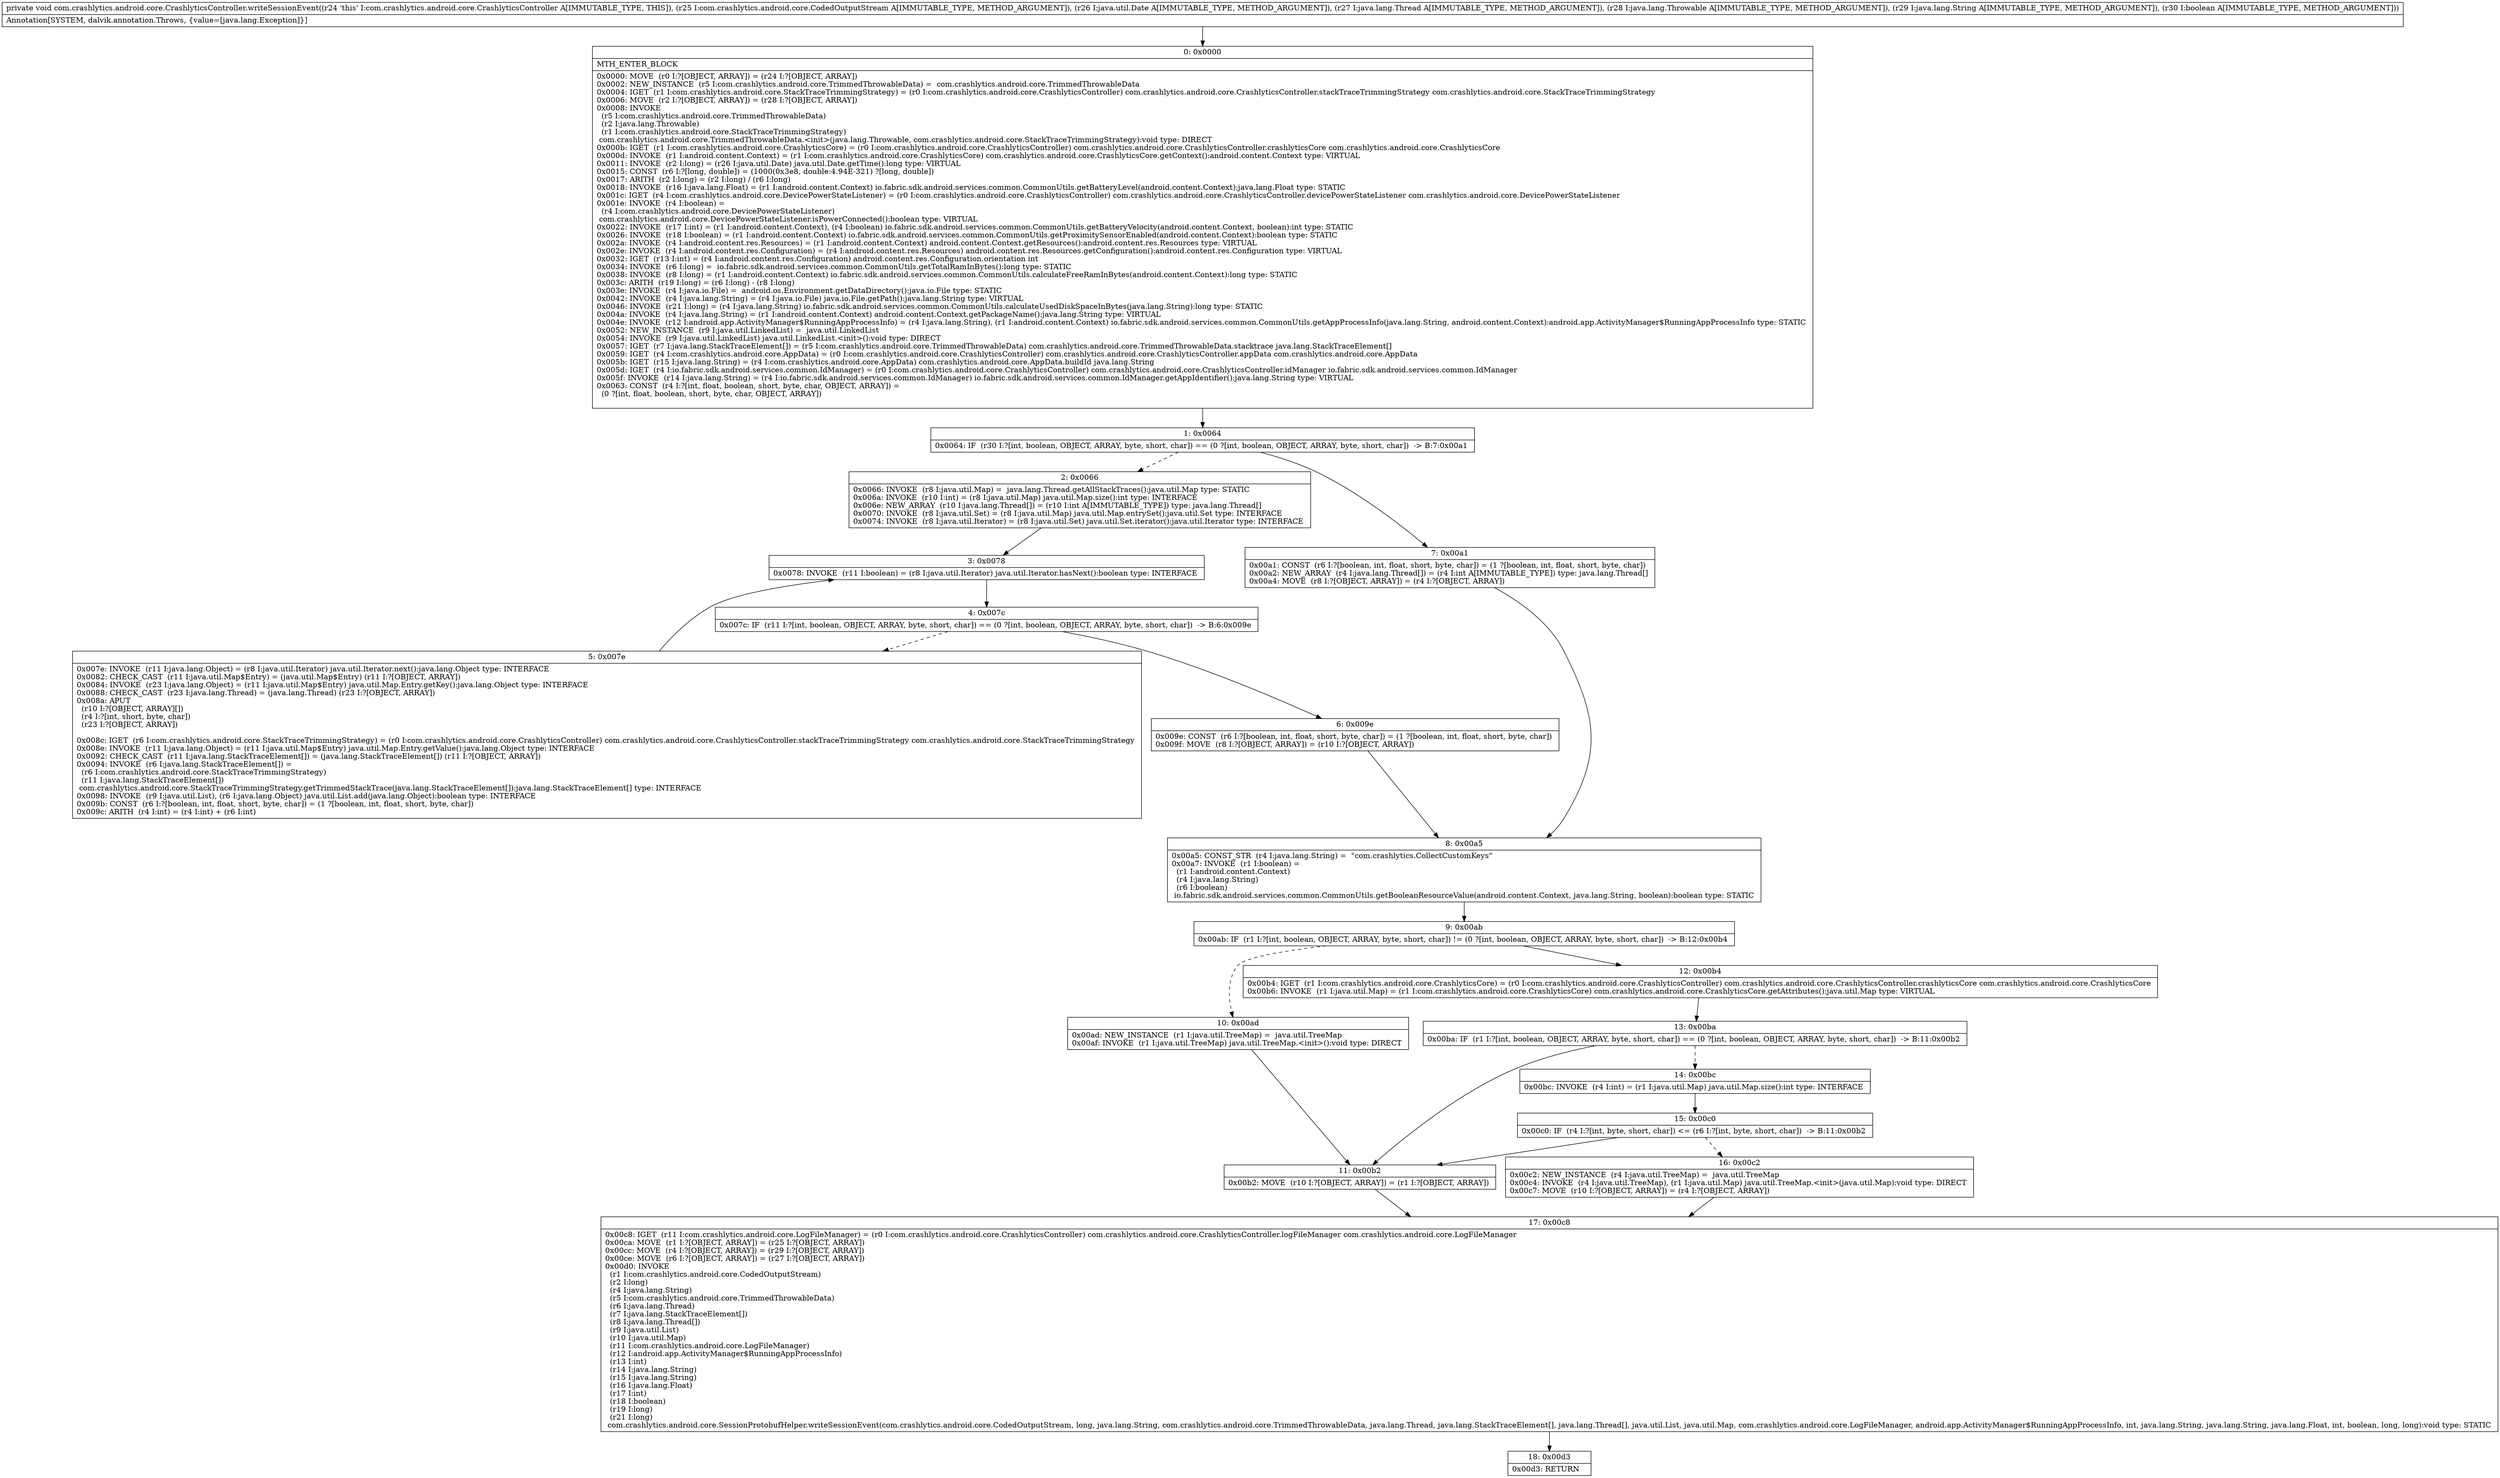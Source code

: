 digraph "CFG forcom.crashlytics.android.core.CrashlyticsController.writeSessionEvent(Lcom\/crashlytics\/android\/core\/CodedOutputStream;Ljava\/util\/Date;Ljava\/lang\/Thread;Ljava\/lang\/Throwable;Ljava\/lang\/String;Z)V" {
Node_0 [shape=record,label="{0\:\ 0x0000|MTH_ENTER_BLOCK\l|0x0000: MOVE  (r0 I:?[OBJECT, ARRAY]) = (r24 I:?[OBJECT, ARRAY]) \l0x0002: NEW_INSTANCE  (r5 I:com.crashlytics.android.core.TrimmedThrowableData) =  com.crashlytics.android.core.TrimmedThrowableData \l0x0004: IGET  (r1 I:com.crashlytics.android.core.StackTraceTrimmingStrategy) = (r0 I:com.crashlytics.android.core.CrashlyticsController) com.crashlytics.android.core.CrashlyticsController.stackTraceTrimmingStrategy com.crashlytics.android.core.StackTraceTrimmingStrategy \l0x0006: MOVE  (r2 I:?[OBJECT, ARRAY]) = (r28 I:?[OBJECT, ARRAY]) \l0x0008: INVOKE  \l  (r5 I:com.crashlytics.android.core.TrimmedThrowableData)\l  (r2 I:java.lang.Throwable)\l  (r1 I:com.crashlytics.android.core.StackTraceTrimmingStrategy)\l com.crashlytics.android.core.TrimmedThrowableData.\<init\>(java.lang.Throwable, com.crashlytics.android.core.StackTraceTrimmingStrategy):void type: DIRECT \l0x000b: IGET  (r1 I:com.crashlytics.android.core.CrashlyticsCore) = (r0 I:com.crashlytics.android.core.CrashlyticsController) com.crashlytics.android.core.CrashlyticsController.crashlyticsCore com.crashlytics.android.core.CrashlyticsCore \l0x000d: INVOKE  (r1 I:android.content.Context) = (r1 I:com.crashlytics.android.core.CrashlyticsCore) com.crashlytics.android.core.CrashlyticsCore.getContext():android.content.Context type: VIRTUAL \l0x0011: INVOKE  (r2 I:long) = (r26 I:java.util.Date) java.util.Date.getTime():long type: VIRTUAL \l0x0015: CONST  (r6 I:?[long, double]) = (1000(0x3e8, double:4.94E\-321) ?[long, double]) \l0x0017: ARITH  (r2 I:long) = (r2 I:long) \/ (r6 I:long) \l0x0018: INVOKE  (r16 I:java.lang.Float) = (r1 I:android.content.Context) io.fabric.sdk.android.services.common.CommonUtils.getBatteryLevel(android.content.Context):java.lang.Float type: STATIC \l0x001c: IGET  (r4 I:com.crashlytics.android.core.DevicePowerStateListener) = (r0 I:com.crashlytics.android.core.CrashlyticsController) com.crashlytics.android.core.CrashlyticsController.devicePowerStateListener com.crashlytics.android.core.DevicePowerStateListener \l0x001e: INVOKE  (r4 I:boolean) = \l  (r4 I:com.crashlytics.android.core.DevicePowerStateListener)\l com.crashlytics.android.core.DevicePowerStateListener.isPowerConnected():boolean type: VIRTUAL \l0x0022: INVOKE  (r17 I:int) = (r1 I:android.content.Context), (r4 I:boolean) io.fabric.sdk.android.services.common.CommonUtils.getBatteryVelocity(android.content.Context, boolean):int type: STATIC \l0x0026: INVOKE  (r18 I:boolean) = (r1 I:android.content.Context) io.fabric.sdk.android.services.common.CommonUtils.getProximitySensorEnabled(android.content.Context):boolean type: STATIC \l0x002a: INVOKE  (r4 I:android.content.res.Resources) = (r1 I:android.content.Context) android.content.Context.getResources():android.content.res.Resources type: VIRTUAL \l0x002e: INVOKE  (r4 I:android.content.res.Configuration) = (r4 I:android.content.res.Resources) android.content.res.Resources.getConfiguration():android.content.res.Configuration type: VIRTUAL \l0x0032: IGET  (r13 I:int) = (r4 I:android.content.res.Configuration) android.content.res.Configuration.orientation int \l0x0034: INVOKE  (r6 I:long) =  io.fabric.sdk.android.services.common.CommonUtils.getTotalRamInBytes():long type: STATIC \l0x0038: INVOKE  (r8 I:long) = (r1 I:android.content.Context) io.fabric.sdk.android.services.common.CommonUtils.calculateFreeRamInBytes(android.content.Context):long type: STATIC \l0x003c: ARITH  (r19 I:long) = (r6 I:long) \- (r8 I:long) \l0x003e: INVOKE  (r4 I:java.io.File) =  android.os.Environment.getDataDirectory():java.io.File type: STATIC \l0x0042: INVOKE  (r4 I:java.lang.String) = (r4 I:java.io.File) java.io.File.getPath():java.lang.String type: VIRTUAL \l0x0046: INVOKE  (r21 I:long) = (r4 I:java.lang.String) io.fabric.sdk.android.services.common.CommonUtils.calculateUsedDiskSpaceInBytes(java.lang.String):long type: STATIC \l0x004a: INVOKE  (r4 I:java.lang.String) = (r1 I:android.content.Context) android.content.Context.getPackageName():java.lang.String type: VIRTUAL \l0x004e: INVOKE  (r12 I:android.app.ActivityManager$RunningAppProcessInfo) = (r4 I:java.lang.String), (r1 I:android.content.Context) io.fabric.sdk.android.services.common.CommonUtils.getAppProcessInfo(java.lang.String, android.content.Context):android.app.ActivityManager$RunningAppProcessInfo type: STATIC \l0x0052: NEW_INSTANCE  (r9 I:java.util.LinkedList) =  java.util.LinkedList \l0x0054: INVOKE  (r9 I:java.util.LinkedList) java.util.LinkedList.\<init\>():void type: DIRECT \l0x0057: IGET  (r7 I:java.lang.StackTraceElement[]) = (r5 I:com.crashlytics.android.core.TrimmedThrowableData) com.crashlytics.android.core.TrimmedThrowableData.stacktrace java.lang.StackTraceElement[] \l0x0059: IGET  (r4 I:com.crashlytics.android.core.AppData) = (r0 I:com.crashlytics.android.core.CrashlyticsController) com.crashlytics.android.core.CrashlyticsController.appData com.crashlytics.android.core.AppData \l0x005b: IGET  (r15 I:java.lang.String) = (r4 I:com.crashlytics.android.core.AppData) com.crashlytics.android.core.AppData.buildId java.lang.String \l0x005d: IGET  (r4 I:io.fabric.sdk.android.services.common.IdManager) = (r0 I:com.crashlytics.android.core.CrashlyticsController) com.crashlytics.android.core.CrashlyticsController.idManager io.fabric.sdk.android.services.common.IdManager \l0x005f: INVOKE  (r14 I:java.lang.String) = (r4 I:io.fabric.sdk.android.services.common.IdManager) io.fabric.sdk.android.services.common.IdManager.getAppIdentifier():java.lang.String type: VIRTUAL \l0x0063: CONST  (r4 I:?[int, float, boolean, short, byte, char, OBJECT, ARRAY]) = \l  (0 ?[int, float, boolean, short, byte, char, OBJECT, ARRAY])\l \l}"];
Node_1 [shape=record,label="{1\:\ 0x0064|0x0064: IF  (r30 I:?[int, boolean, OBJECT, ARRAY, byte, short, char]) == (0 ?[int, boolean, OBJECT, ARRAY, byte, short, char])  \-\> B:7:0x00a1 \l}"];
Node_2 [shape=record,label="{2\:\ 0x0066|0x0066: INVOKE  (r8 I:java.util.Map) =  java.lang.Thread.getAllStackTraces():java.util.Map type: STATIC \l0x006a: INVOKE  (r10 I:int) = (r8 I:java.util.Map) java.util.Map.size():int type: INTERFACE \l0x006e: NEW_ARRAY  (r10 I:java.lang.Thread[]) = (r10 I:int A[IMMUTABLE_TYPE]) type: java.lang.Thread[] \l0x0070: INVOKE  (r8 I:java.util.Set) = (r8 I:java.util.Map) java.util.Map.entrySet():java.util.Set type: INTERFACE \l0x0074: INVOKE  (r8 I:java.util.Iterator) = (r8 I:java.util.Set) java.util.Set.iterator():java.util.Iterator type: INTERFACE \l}"];
Node_3 [shape=record,label="{3\:\ 0x0078|0x0078: INVOKE  (r11 I:boolean) = (r8 I:java.util.Iterator) java.util.Iterator.hasNext():boolean type: INTERFACE \l}"];
Node_4 [shape=record,label="{4\:\ 0x007c|0x007c: IF  (r11 I:?[int, boolean, OBJECT, ARRAY, byte, short, char]) == (0 ?[int, boolean, OBJECT, ARRAY, byte, short, char])  \-\> B:6:0x009e \l}"];
Node_5 [shape=record,label="{5\:\ 0x007e|0x007e: INVOKE  (r11 I:java.lang.Object) = (r8 I:java.util.Iterator) java.util.Iterator.next():java.lang.Object type: INTERFACE \l0x0082: CHECK_CAST  (r11 I:java.util.Map$Entry) = (java.util.Map$Entry) (r11 I:?[OBJECT, ARRAY]) \l0x0084: INVOKE  (r23 I:java.lang.Object) = (r11 I:java.util.Map$Entry) java.util.Map.Entry.getKey():java.lang.Object type: INTERFACE \l0x0088: CHECK_CAST  (r23 I:java.lang.Thread) = (java.lang.Thread) (r23 I:?[OBJECT, ARRAY]) \l0x008a: APUT  \l  (r10 I:?[OBJECT, ARRAY][])\l  (r4 I:?[int, short, byte, char])\l  (r23 I:?[OBJECT, ARRAY])\l \l0x008c: IGET  (r6 I:com.crashlytics.android.core.StackTraceTrimmingStrategy) = (r0 I:com.crashlytics.android.core.CrashlyticsController) com.crashlytics.android.core.CrashlyticsController.stackTraceTrimmingStrategy com.crashlytics.android.core.StackTraceTrimmingStrategy \l0x008e: INVOKE  (r11 I:java.lang.Object) = (r11 I:java.util.Map$Entry) java.util.Map.Entry.getValue():java.lang.Object type: INTERFACE \l0x0092: CHECK_CAST  (r11 I:java.lang.StackTraceElement[]) = (java.lang.StackTraceElement[]) (r11 I:?[OBJECT, ARRAY]) \l0x0094: INVOKE  (r6 I:java.lang.StackTraceElement[]) = \l  (r6 I:com.crashlytics.android.core.StackTraceTrimmingStrategy)\l  (r11 I:java.lang.StackTraceElement[])\l com.crashlytics.android.core.StackTraceTrimmingStrategy.getTrimmedStackTrace(java.lang.StackTraceElement[]):java.lang.StackTraceElement[] type: INTERFACE \l0x0098: INVOKE  (r9 I:java.util.List), (r6 I:java.lang.Object) java.util.List.add(java.lang.Object):boolean type: INTERFACE \l0x009b: CONST  (r6 I:?[boolean, int, float, short, byte, char]) = (1 ?[boolean, int, float, short, byte, char]) \l0x009c: ARITH  (r4 I:int) = (r4 I:int) + (r6 I:int) \l}"];
Node_6 [shape=record,label="{6\:\ 0x009e|0x009e: CONST  (r6 I:?[boolean, int, float, short, byte, char]) = (1 ?[boolean, int, float, short, byte, char]) \l0x009f: MOVE  (r8 I:?[OBJECT, ARRAY]) = (r10 I:?[OBJECT, ARRAY]) \l}"];
Node_7 [shape=record,label="{7\:\ 0x00a1|0x00a1: CONST  (r6 I:?[boolean, int, float, short, byte, char]) = (1 ?[boolean, int, float, short, byte, char]) \l0x00a2: NEW_ARRAY  (r4 I:java.lang.Thread[]) = (r4 I:int A[IMMUTABLE_TYPE]) type: java.lang.Thread[] \l0x00a4: MOVE  (r8 I:?[OBJECT, ARRAY]) = (r4 I:?[OBJECT, ARRAY]) \l}"];
Node_8 [shape=record,label="{8\:\ 0x00a5|0x00a5: CONST_STR  (r4 I:java.lang.String) =  \"com.crashlytics.CollectCustomKeys\" \l0x00a7: INVOKE  (r1 I:boolean) = \l  (r1 I:android.content.Context)\l  (r4 I:java.lang.String)\l  (r6 I:boolean)\l io.fabric.sdk.android.services.common.CommonUtils.getBooleanResourceValue(android.content.Context, java.lang.String, boolean):boolean type: STATIC \l}"];
Node_9 [shape=record,label="{9\:\ 0x00ab|0x00ab: IF  (r1 I:?[int, boolean, OBJECT, ARRAY, byte, short, char]) != (0 ?[int, boolean, OBJECT, ARRAY, byte, short, char])  \-\> B:12:0x00b4 \l}"];
Node_10 [shape=record,label="{10\:\ 0x00ad|0x00ad: NEW_INSTANCE  (r1 I:java.util.TreeMap) =  java.util.TreeMap \l0x00af: INVOKE  (r1 I:java.util.TreeMap) java.util.TreeMap.\<init\>():void type: DIRECT \l}"];
Node_11 [shape=record,label="{11\:\ 0x00b2|0x00b2: MOVE  (r10 I:?[OBJECT, ARRAY]) = (r1 I:?[OBJECT, ARRAY]) \l}"];
Node_12 [shape=record,label="{12\:\ 0x00b4|0x00b4: IGET  (r1 I:com.crashlytics.android.core.CrashlyticsCore) = (r0 I:com.crashlytics.android.core.CrashlyticsController) com.crashlytics.android.core.CrashlyticsController.crashlyticsCore com.crashlytics.android.core.CrashlyticsCore \l0x00b6: INVOKE  (r1 I:java.util.Map) = (r1 I:com.crashlytics.android.core.CrashlyticsCore) com.crashlytics.android.core.CrashlyticsCore.getAttributes():java.util.Map type: VIRTUAL \l}"];
Node_13 [shape=record,label="{13\:\ 0x00ba|0x00ba: IF  (r1 I:?[int, boolean, OBJECT, ARRAY, byte, short, char]) == (0 ?[int, boolean, OBJECT, ARRAY, byte, short, char])  \-\> B:11:0x00b2 \l}"];
Node_14 [shape=record,label="{14\:\ 0x00bc|0x00bc: INVOKE  (r4 I:int) = (r1 I:java.util.Map) java.util.Map.size():int type: INTERFACE \l}"];
Node_15 [shape=record,label="{15\:\ 0x00c0|0x00c0: IF  (r4 I:?[int, byte, short, char]) \<= (r6 I:?[int, byte, short, char])  \-\> B:11:0x00b2 \l}"];
Node_16 [shape=record,label="{16\:\ 0x00c2|0x00c2: NEW_INSTANCE  (r4 I:java.util.TreeMap) =  java.util.TreeMap \l0x00c4: INVOKE  (r4 I:java.util.TreeMap), (r1 I:java.util.Map) java.util.TreeMap.\<init\>(java.util.Map):void type: DIRECT \l0x00c7: MOVE  (r10 I:?[OBJECT, ARRAY]) = (r4 I:?[OBJECT, ARRAY]) \l}"];
Node_17 [shape=record,label="{17\:\ 0x00c8|0x00c8: IGET  (r11 I:com.crashlytics.android.core.LogFileManager) = (r0 I:com.crashlytics.android.core.CrashlyticsController) com.crashlytics.android.core.CrashlyticsController.logFileManager com.crashlytics.android.core.LogFileManager \l0x00ca: MOVE  (r1 I:?[OBJECT, ARRAY]) = (r25 I:?[OBJECT, ARRAY]) \l0x00cc: MOVE  (r4 I:?[OBJECT, ARRAY]) = (r29 I:?[OBJECT, ARRAY]) \l0x00ce: MOVE  (r6 I:?[OBJECT, ARRAY]) = (r27 I:?[OBJECT, ARRAY]) \l0x00d0: INVOKE  \l  (r1 I:com.crashlytics.android.core.CodedOutputStream)\l  (r2 I:long)\l  (r4 I:java.lang.String)\l  (r5 I:com.crashlytics.android.core.TrimmedThrowableData)\l  (r6 I:java.lang.Thread)\l  (r7 I:java.lang.StackTraceElement[])\l  (r8 I:java.lang.Thread[])\l  (r9 I:java.util.List)\l  (r10 I:java.util.Map)\l  (r11 I:com.crashlytics.android.core.LogFileManager)\l  (r12 I:android.app.ActivityManager$RunningAppProcessInfo)\l  (r13 I:int)\l  (r14 I:java.lang.String)\l  (r15 I:java.lang.String)\l  (r16 I:java.lang.Float)\l  (r17 I:int)\l  (r18 I:boolean)\l  (r19 I:long)\l  (r21 I:long)\l com.crashlytics.android.core.SessionProtobufHelper.writeSessionEvent(com.crashlytics.android.core.CodedOutputStream, long, java.lang.String, com.crashlytics.android.core.TrimmedThrowableData, java.lang.Thread, java.lang.StackTraceElement[], java.lang.Thread[], java.util.List, java.util.Map, com.crashlytics.android.core.LogFileManager, android.app.ActivityManager$RunningAppProcessInfo, int, java.lang.String, java.lang.String, java.lang.Float, int, boolean, long, long):void type: STATIC \l}"];
Node_18 [shape=record,label="{18\:\ 0x00d3|0x00d3: RETURN   \l}"];
MethodNode[shape=record,label="{private void com.crashlytics.android.core.CrashlyticsController.writeSessionEvent((r24 'this' I:com.crashlytics.android.core.CrashlyticsController A[IMMUTABLE_TYPE, THIS]), (r25 I:com.crashlytics.android.core.CodedOutputStream A[IMMUTABLE_TYPE, METHOD_ARGUMENT]), (r26 I:java.util.Date A[IMMUTABLE_TYPE, METHOD_ARGUMENT]), (r27 I:java.lang.Thread A[IMMUTABLE_TYPE, METHOD_ARGUMENT]), (r28 I:java.lang.Throwable A[IMMUTABLE_TYPE, METHOD_ARGUMENT]), (r29 I:java.lang.String A[IMMUTABLE_TYPE, METHOD_ARGUMENT]), (r30 I:boolean A[IMMUTABLE_TYPE, METHOD_ARGUMENT]))  | Annotation[SYSTEM, dalvik.annotation.Throws, \{value=[java.lang.Exception]\}]\l}"];
MethodNode -> Node_0;
Node_0 -> Node_1;
Node_1 -> Node_2[style=dashed];
Node_1 -> Node_7;
Node_2 -> Node_3;
Node_3 -> Node_4;
Node_4 -> Node_5[style=dashed];
Node_4 -> Node_6;
Node_5 -> Node_3;
Node_6 -> Node_8;
Node_7 -> Node_8;
Node_8 -> Node_9;
Node_9 -> Node_10[style=dashed];
Node_9 -> Node_12;
Node_10 -> Node_11;
Node_11 -> Node_17;
Node_12 -> Node_13;
Node_13 -> Node_11;
Node_13 -> Node_14[style=dashed];
Node_14 -> Node_15;
Node_15 -> Node_11;
Node_15 -> Node_16[style=dashed];
Node_16 -> Node_17;
Node_17 -> Node_18;
}

